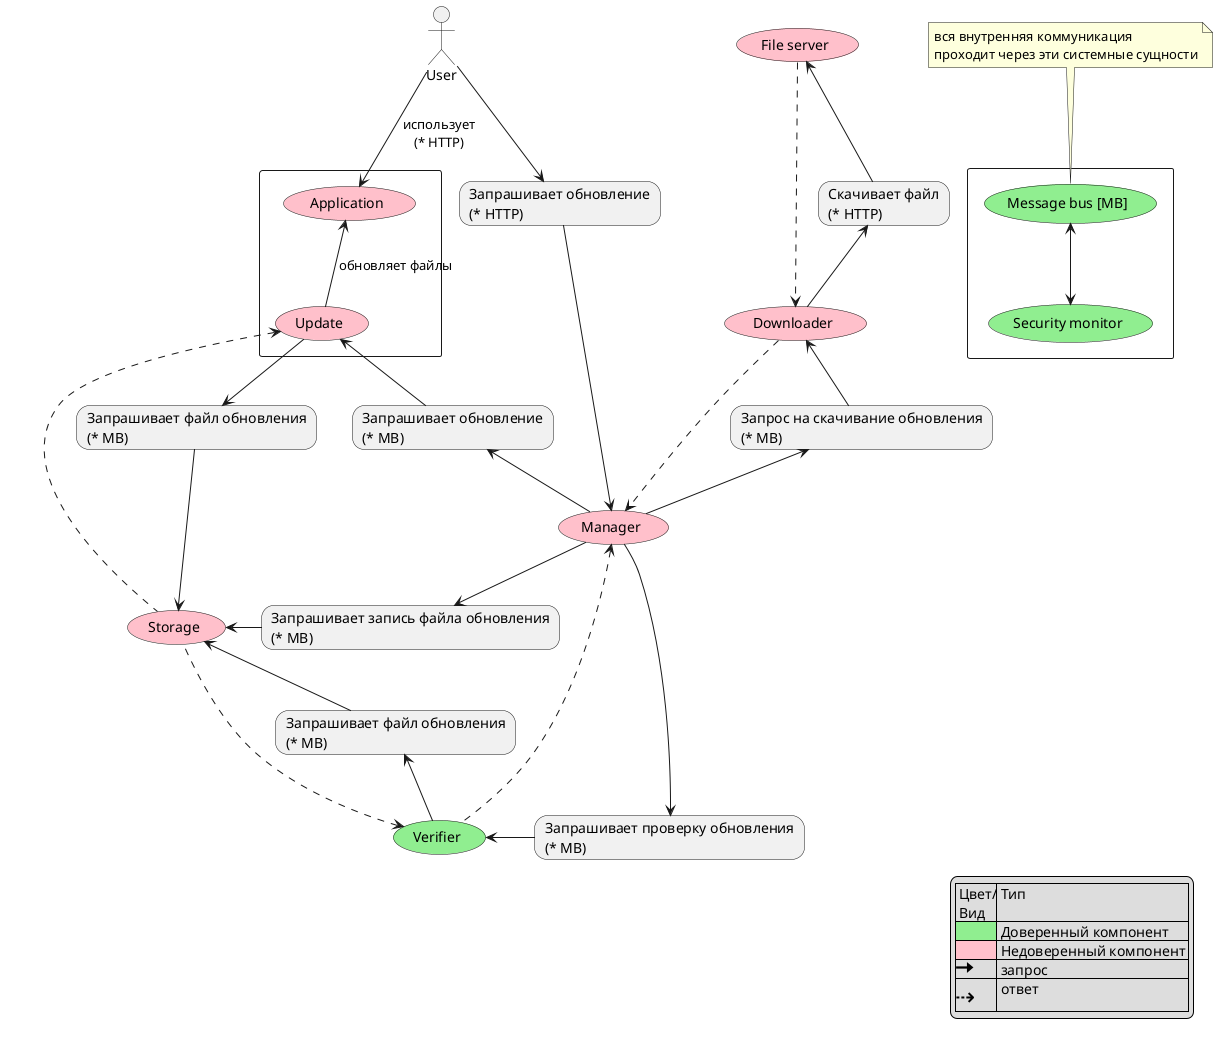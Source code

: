 @startuml dfd-tcb

skinparam card {
    RoundCorner 25    
}

legend right
    | Цвет/\n Вид | Тип |
    |<#lightgreen> | Доверенный компонент |
    |<#pink>| Недоверенный компонент |
    |<color:black><size:26><&arrow-right></size></color>| запрос |
    |<color:black><size:24><U+21E2></size></color>| ответ |
endlegend

rectangle {
    (Update) #pink
    (Application) #pink
}

rectangle {
    (Message bus [MB]) as kafka #lightgreen
    (Security monitor) as monitor #lightgreen
    monitor <-up-> kafka
}
note "вся внутренняя коммуникация\nпроходит через эти системные сущности" as n1
n1 -[hidden]d-> kafka 


:User: --> Application: использует\n(* HTTP)
Application <-down- Update: обновляет файлы

(Manager) #pink
(File server) as server #pink 
(Downloader) as downloader #pink 
(Verifier) #lightgreen
(Storage) #pink

card "Запрашивает обновление\n(* HTTP)" as userUpdateRequest
card "Запрос на скачивание обновления\n(* MB)" as downloadRequest
card "Запрашивает проверку обновления\n(* MB)" as verificationRequest
card "Запрашивает запись файла обновления\n(* MB)" as managerWriteRequest
card "Запрашивает файл обновления\n(* MB)" as verificationReadRequest
card "Запрашивает файл обновления\n(* MB)" as updateReadRequest
card "Запрашивает обновление\n(* MB)" as managerUpdateRequest
card "Скачивает файл\n(* HTTP)" as serverDownloadRequest




User --> userUpdateRequest 
Manager <-up- userUpdateRequest
Manager -up-> downloadRequest 
downloadRequest -up-> downloader
downloader -up-> serverDownloadRequest
server <-- serverDownloadRequest
downloader <.up. server
Manager <.up. downloader
Manager -down-> managerWriteRequest
managerWriteRequest -> Storage
verificationRequest <-left- Manager
Verifier <- verificationRequest
Verifier -up-> verificationReadRequest
Manager <.down. Verifier
verificationReadRequest -up-> Storage
Verifier <.. Storage
Update -down-> updateReadRequest
updateReadRequest -down-> Storage
Update <.down. Storage
managerUpdateRequest <-- Manager
Update <-- managerUpdateRequest

@enduml